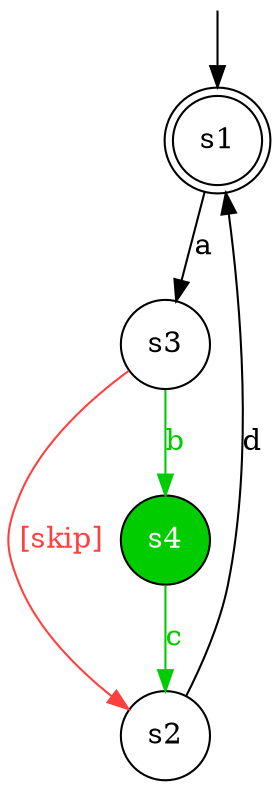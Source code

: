 digraph diffautomaton {
	1 [label=<s1> shape="doublecircle"];
	2 [label=<s2> shape="circle"];
	3 [label=<s3> shape="circle"];
	4 [label=<s4> shape="circle" fillcolor="#00cc00" fontcolor="#ffffff" style="filled"];
	__init1 [label=<> shape="none" width="0" height="0"];
	__init1 -> 1;
	1 -> 3 [label=<<font color="#000000">a</font>> id="1-0-3"];
	2 -> 1 [label=<<font color="#000000">d</font>> id="2-0-1"];
	3 -> 4 [label=<<font color="#00cc00">b</font>> color="#00cc00" id="3-0-4"];
	3 -> 2 [label=<<font color="#ff4040">[skip]</font>> color="#ff4040" id="3-1-2"];
	4 -> 2 [label=<<font color="#00cc00">c</font>> color="#00cc00" id="4-0-2"];
}
